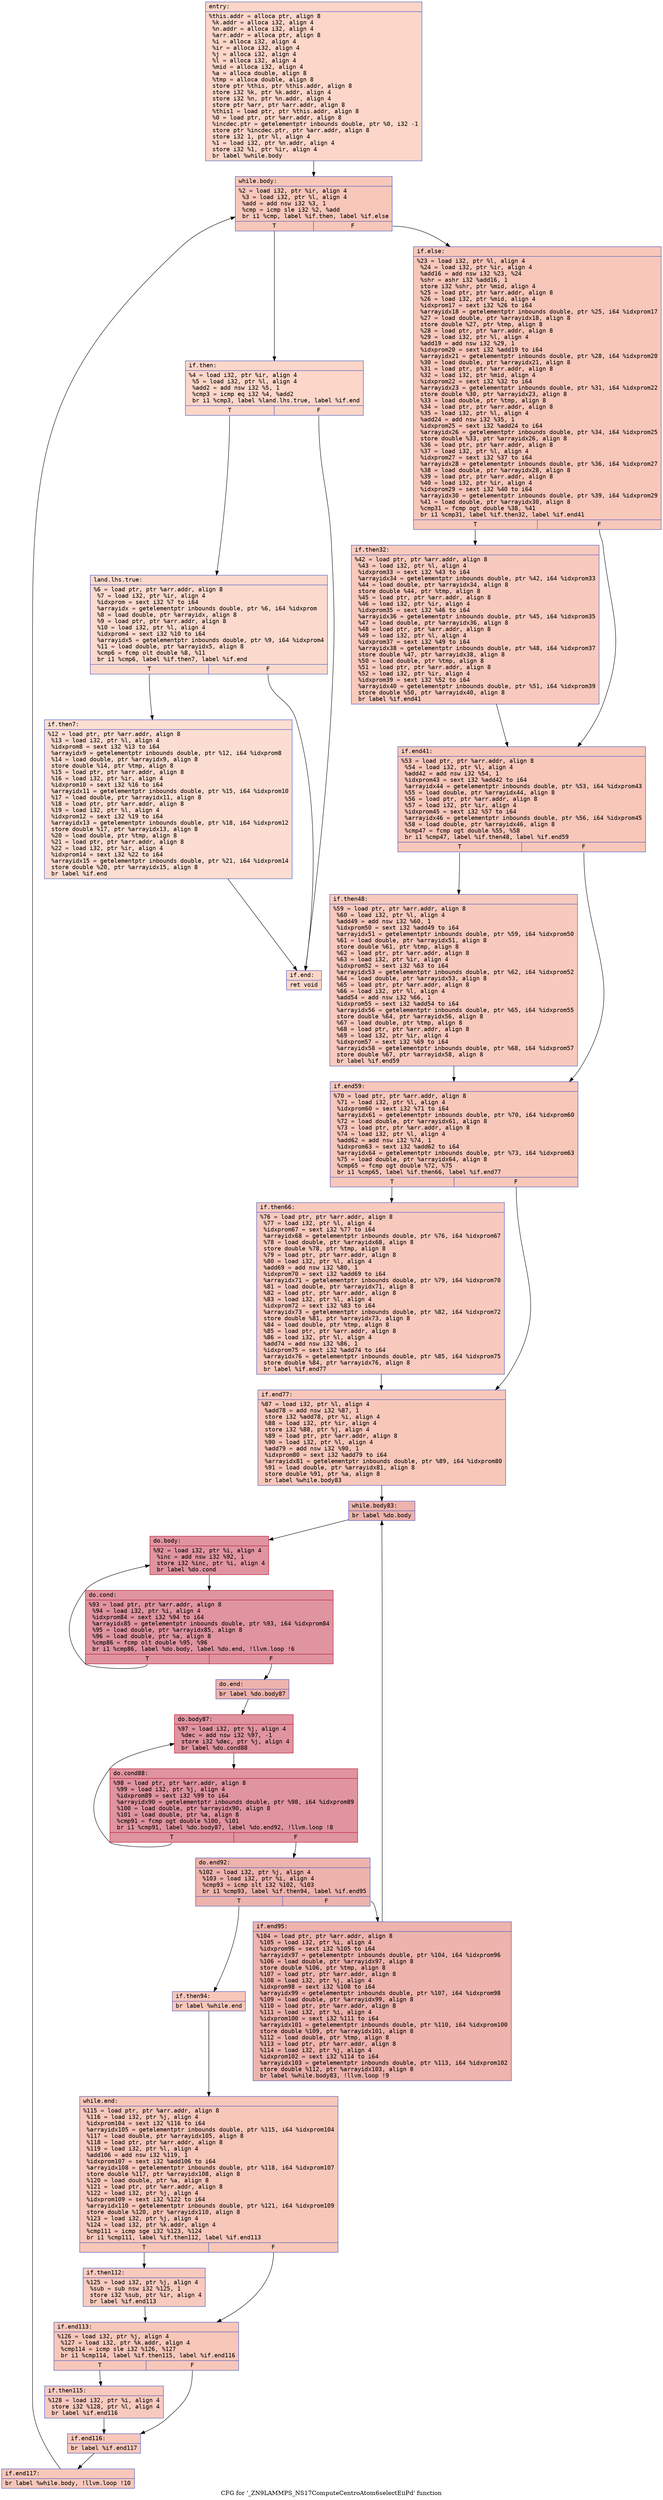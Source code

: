 digraph "CFG for '_ZN9LAMMPS_NS17ComputeCentroAtom6selectEiiPd' function" {
	label="CFG for '_ZN9LAMMPS_NS17ComputeCentroAtom6selectEiiPd' function";

	Node0x555db04f29e0 [shape=record,color="#3d50c3ff", style=filled, fillcolor="#f6a38570" fontname="Courier",label="{entry:\l|  %this.addr = alloca ptr, align 8\l  %k.addr = alloca i32, align 4\l  %n.addr = alloca i32, align 4\l  %arr.addr = alloca ptr, align 8\l  %i = alloca i32, align 4\l  %ir = alloca i32, align 4\l  %j = alloca i32, align 4\l  %l = alloca i32, align 4\l  %mid = alloca i32, align 4\l  %a = alloca double, align 8\l  %tmp = alloca double, align 8\l  store ptr %this, ptr %this.addr, align 8\l  store i32 %k, ptr %k.addr, align 4\l  store i32 %n, ptr %n.addr, align 4\l  store ptr %arr, ptr %arr.addr, align 8\l  %this1 = load ptr, ptr %this.addr, align 8\l  %0 = load ptr, ptr %arr.addr, align 8\l  %incdec.ptr = getelementptr inbounds double, ptr %0, i32 -1\l  store ptr %incdec.ptr, ptr %arr.addr, align 8\l  store i32 1, ptr %l, align 4\l  %1 = load i32, ptr %n.addr, align 4\l  store i32 %1, ptr %ir, align 4\l  br label %while.body\l}"];
	Node0x555db04f29e0 -> Node0x555db04f38f0[tooltip="entry -> while.body\nProbability 100.00%" ];
	Node0x555db04f38f0 [shape=record,color="#3d50c3ff", style=filled, fillcolor="#ec7f6370" fontname="Courier",label="{while.body:\l|  %2 = load i32, ptr %ir, align 4\l  %3 = load i32, ptr %l, align 4\l  %add = add nsw i32 %3, 1\l  %cmp = icmp sle i32 %2, %add\l  br i1 %cmp, label %if.then, label %if.else\l|{<s0>T|<s1>F}}"];
	Node0x555db04f38f0:s0 -> Node0x555db04f3c40[tooltip="while.body -> if.then\nProbability 3.12%" ];
	Node0x555db04f38f0:s1 -> Node0x555db04f3cb0[tooltip="while.body -> if.else\nProbability 96.88%" ];
	Node0x555db04f3c40 [shape=record,color="#3d50c3ff", style=filled, fillcolor="#f6a38570" fontname="Courier",label="{if.then:\l|  %4 = load i32, ptr %ir, align 4\l  %5 = load i32, ptr %l, align 4\l  %add2 = add nsw i32 %5, 1\l  %cmp3 = icmp eq i32 %4, %add2\l  br i1 %cmp3, label %land.lhs.true, label %if.end\l|{<s0>T|<s1>F}}"];
	Node0x555db04f3c40:s0 -> Node0x555db04f2ea0[tooltip="if.then -> land.lhs.true\nProbability 50.00%" ];
	Node0x555db04f3c40:s1 -> Node0x555db04f2f20[tooltip="if.then -> if.end\nProbability 50.00%" ];
	Node0x555db04f2ea0 [shape=record,color="#3d50c3ff", style=filled, fillcolor="#f7ac8e70" fontname="Courier",label="{land.lhs.true:\l|  %6 = load ptr, ptr %arr.addr, align 8\l  %7 = load i32, ptr %ir, align 4\l  %idxprom = sext i32 %7 to i64\l  %arrayidx = getelementptr inbounds double, ptr %6, i64 %idxprom\l  %8 = load double, ptr %arrayidx, align 8\l  %9 = load ptr, ptr %arr.addr, align 8\l  %10 = load i32, ptr %l, align 4\l  %idxprom4 = sext i32 %10 to i64\l  %arrayidx5 = getelementptr inbounds double, ptr %9, i64 %idxprom4\l  %11 = load double, ptr %arrayidx5, align 8\l  %cmp6 = fcmp olt double %8, %11\l  br i1 %cmp6, label %if.then7, label %if.end\l|{<s0>T|<s1>F}}"];
	Node0x555db04f2ea0:s0 -> Node0x555db04f49d0[tooltip="land.lhs.true -> if.then7\nProbability 50.00%" ];
	Node0x555db04f2ea0:s1 -> Node0x555db04f2f20[tooltip="land.lhs.true -> if.end\nProbability 50.00%" ];
	Node0x555db04f49d0 [shape=record,color="#3d50c3ff", style=filled, fillcolor="#f7b39670" fontname="Courier",label="{if.then7:\l|  %12 = load ptr, ptr %arr.addr, align 8\l  %13 = load i32, ptr %l, align 4\l  %idxprom8 = sext i32 %13 to i64\l  %arrayidx9 = getelementptr inbounds double, ptr %12, i64 %idxprom8\l  %14 = load double, ptr %arrayidx9, align 8\l  store double %14, ptr %tmp, align 8\l  %15 = load ptr, ptr %arr.addr, align 8\l  %16 = load i32, ptr %ir, align 4\l  %idxprom10 = sext i32 %16 to i64\l  %arrayidx11 = getelementptr inbounds double, ptr %15, i64 %idxprom10\l  %17 = load double, ptr %arrayidx11, align 8\l  %18 = load ptr, ptr %arr.addr, align 8\l  %19 = load i32, ptr %l, align 4\l  %idxprom12 = sext i32 %19 to i64\l  %arrayidx13 = getelementptr inbounds double, ptr %18, i64 %idxprom12\l  store double %17, ptr %arrayidx13, align 8\l  %20 = load double, ptr %tmp, align 8\l  %21 = load ptr, ptr %arr.addr, align 8\l  %22 = load i32, ptr %ir, align 4\l  %idxprom14 = sext i32 %22 to i64\l  %arrayidx15 = getelementptr inbounds double, ptr %21, i64 %idxprom14\l  store double %20, ptr %arrayidx15, align 8\l  br label %if.end\l}"];
	Node0x555db04f49d0 -> Node0x555db04f2f20[tooltip="if.then7 -> if.end\nProbability 100.00%" ];
	Node0x555db04f2f20 [shape=record,color="#3d50c3ff", style=filled, fillcolor="#f6a38570" fontname="Courier",label="{if.end:\l|  ret void\l}"];
	Node0x555db04f3cb0 [shape=record,color="#3d50c3ff", style=filled, fillcolor="#ec7f6370" fontname="Courier",label="{if.else:\l|  %23 = load i32, ptr %l, align 4\l  %24 = load i32, ptr %ir, align 4\l  %add16 = add nsw i32 %23, %24\l  %shr = ashr i32 %add16, 1\l  store i32 %shr, ptr %mid, align 4\l  %25 = load ptr, ptr %arr.addr, align 8\l  %26 = load i32, ptr %mid, align 4\l  %idxprom17 = sext i32 %26 to i64\l  %arrayidx18 = getelementptr inbounds double, ptr %25, i64 %idxprom17\l  %27 = load double, ptr %arrayidx18, align 8\l  store double %27, ptr %tmp, align 8\l  %28 = load ptr, ptr %arr.addr, align 8\l  %29 = load i32, ptr %l, align 4\l  %add19 = add nsw i32 %29, 1\l  %idxprom20 = sext i32 %add19 to i64\l  %arrayidx21 = getelementptr inbounds double, ptr %28, i64 %idxprom20\l  %30 = load double, ptr %arrayidx21, align 8\l  %31 = load ptr, ptr %arr.addr, align 8\l  %32 = load i32, ptr %mid, align 4\l  %idxprom22 = sext i32 %32 to i64\l  %arrayidx23 = getelementptr inbounds double, ptr %31, i64 %idxprom22\l  store double %30, ptr %arrayidx23, align 8\l  %33 = load double, ptr %tmp, align 8\l  %34 = load ptr, ptr %arr.addr, align 8\l  %35 = load i32, ptr %l, align 4\l  %add24 = add nsw i32 %35, 1\l  %idxprom25 = sext i32 %add24 to i64\l  %arrayidx26 = getelementptr inbounds double, ptr %34, i64 %idxprom25\l  store double %33, ptr %arrayidx26, align 8\l  %36 = load ptr, ptr %arr.addr, align 8\l  %37 = load i32, ptr %l, align 4\l  %idxprom27 = sext i32 %37 to i64\l  %arrayidx28 = getelementptr inbounds double, ptr %36, i64 %idxprom27\l  %38 = load double, ptr %arrayidx28, align 8\l  %39 = load ptr, ptr %arr.addr, align 8\l  %40 = load i32, ptr %ir, align 4\l  %idxprom29 = sext i32 %40 to i64\l  %arrayidx30 = getelementptr inbounds double, ptr %39, i64 %idxprom29\l  %41 = load double, ptr %arrayidx30, align 8\l  %cmp31 = fcmp ogt double %38, %41\l  br i1 %cmp31, label %if.then32, label %if.end41\l|{<s0>T|<s1>F}}"];
	Node0x555db04f3cb0:s0 -> Node0x555db04f72c0[tooltip="if.else -> if.then32\nProbability 50.00%" ];
	Node0x555db04f3cb0:s1 -> Node0x555db04f7310[tooltip="if.else -> if.end41\nProbability 50.00%" ];
	Node0x555db04f72c0 [shape=record,color="#3d50c3ff", style=filled, fillcolor="#ef886b70" fontname="Courier",label="{if.then32:\l|  %42 = load ptr, ptr %arr.addr, align 8\l  %43 = load i32, ptr %l, align 4\l  %idxprom33 = sext i32 %43 to i64\l  %arrayidx34 = getelementptr inbounds double, ptr %42, i64 %idxprom33\l  %44 = load double, ptr %arrayidx34, align 8\l  store double %44, ptr %tmp, align 8\l  %45 = load ptr, ptr %arr.addr, align 8\l  %46 = load i32, ptr %ir, align 4\l  %idxprom35 = sext i32 %46 to i64\l  %arrayidx36 = getelementptr inbounds double, ptr %45, i64 %idxprom35\l  %47 = load double, ptr %arrayidx36, align 8\l  %48 = load ptr, ptr %arr.addr, align 8\l  %49 = load i32, ptr %l, align 4\l  %idxprom37 = sext i32 %49 to i64\l  %arrayidx38 = getelementptr inbounds double, ptr %48, i64 %idxprom37\l  store double %47, ptr %arrayidx38, align 8\l  %50 = load double, ptr %tmp, align 8\l  %51 = load ptr, ptr %arr.addr, align 8\l  %52 = load i32, ptr %ir, align 4\l  %idxprom39 = sext i32 %52 to i64\l  %arrayidx40 = getelementptr inbounds double, ptr %51, i64 %idxprom39\l  store double %50, ptr %arrayidx40, align 8\l  br label %if.end41\l}"];
	Node0x555db04f72c0 -> Node0x555db04f7310[tooltip="if.then32 -> if.end41\nProbability 100.00%" ];
	Node0x555db04f7310 [shape=record,color="#3d50c3ff", style=filled, fillcolor="#ec7f6370" fontname="Courier",label="{if.end41:\l|  %53 = load ptr, ptr %arr.addr, align 8\l  %54 = load i32, ptr %l, align 4\l  %add42 = add nsw i32 %54, 1\l  %idxprom43 = sext i32 %add42 to i64\l  %arrayidx44 = getelementptr inbounds double, ptr %53, i64 %idxprom43\l  %55 = load double, ptr %arrayidx44, align 8\l  %56 = load ptr, ptr %arr.addr, align 8\l  %57 = load i32, ptr %ir, align 4\l  %idxprom45 = sext i32 %57 to i64\l  %arrayidx46 = getelementptr inbounds double, ptr %56, i64 %idxprom45\l  %58 = load double, ptr %arrayidx46, align 8\l  %cmp47 = fcmp ogt double %55, %58\l  br i1 %cmp47, label %if.then48, label %if.end59\l|{<s0>T|<s1>F}}"];
	Node0x555db04f7310:s0 -> Node0x555db04f9120[tooltip="if.end41 -> if.then48\nProbability 50.00%" ];
	Node0x555db04f7310:s1 -> Node0x555db04f91a0[tooltip="if.end41 -> if.end59\nProbability 50.00%" ];
	Node0x555db04f9120 [shape=record,color="#3d50c3ff", style=filled, fillcolor="#ef886b70" fontname="Courier",label="{if.then48:\l|  %59 = load ptr, ptr %arr.addr, align 8\l  %60 = load i32, ptr %l, align 4\l  %add49 = add nsw i32 %60, 1\l  %idxprom50 = sext i32 %add49 to i64\l  %arrayidx51 = getelementptr inbounds double, ptr %59, i64 %idxprom50\l  %61 = load double, ptr %arrayidx51, align 8\l  store double %61, ptr %tmp, align 8\l  %62 = load ptr, ptr %arr.addr, align 8\l  %63 = load i32, ptr %ir, align 4\l  %idxprom52 = sext i32 %63 to i64\l  %arrayidx53 = getelementptr inbounds double, ptr %62, i64 %idxprom52\l  %64 = load double, ptr %arrayidx53, align 8\l  %65 = load ptr, ptr %arr.addr, align 8\l  %66 = load i32, ptr %l, align 4\l  %add54 = add nsw i32 %66, 1\l  %idxprom55 = sext i32 %add54 to i64\l  %arrayidx56 = getelementptr inbounds double, ptr %65, i64 %idxprom55\l  store double %64, ptr %arrayidx56, align 8\l  %67 = load double, ptr %tmp, align 8\l  %68 = load ptr, ptr %arr.addr, align 8\l  %69 = load i32, ptr %ir, align 4\l  %idxprom57 = sext i32 %69 to i64\l  %arrayidx58 = getelementptr inbounds double, ptr %68, i64 %idxprom57\l  store double %67, ptr %arrayidx58, align 8\l  br label %if.end59\l}"];
	Node0x555db04f9120 -> Node0x555db04f91a0[tooltip="if.then48 -> if.end59\nProbability 100.00%" ];
	Node0x555db04f91a0 [shape=record,color="#3d50c3ff", style=filled, fillcolor="#ec7f6370" fontname="Courier",label="{if.end59:\l|  %70 = load ptr, ptr %arr.addr, align 8\l  %71 = load i32, ptr %l, align 4\l  %idxprom60 = sext i32 %71 to i64\l  %arrayidx61 = getelementptr inbounds double, ptr %70, i64 %idxprom60\l  %72 = load double, ptr %arrayidx61, align 8\l  %73 = load ptr, ptr %arr.addr, align 8\l  %74 = load i32, ptr %l, align 4\l  %add62 = add nsw i32 %74, 1\l  %idxprom63 = sext i32 %add62 to i64\l  %arrayidx64 = getelementptr inbounds double, ptr %73, i64 %idxprom63\l  %75 = load double, ptr %arrayidx64, align 8\l  %cmp65 = fcmp ogt double %72, %75\l  br i1 %cmp65, label %if.then66, label %if.end77\l|{<s0>T|<s1>F}}"];
	Node0x555db04f91a0:s0 -> Node0x555db04fa900[tooltip="if.end59 -> if.then66\nProbability 50.00%" ];
	Node0x555db04f91a0:s1 -> Node0x555db04fa980[tooltip="if.end59 -> if.end77\nProbability 50.00%" ];
	Node0x555db04fa900 [shape=record,color="#3d50c3ff", style=filled, fillcolor="#ef886b70" fontname="Courier",label="{if.then66:\l|  %76 = load ptr, ptr %arr.addr, align 8\l  %77 = load i32, ptr %l, align 4\l  %idxprom67 = sext i32 %77 to i64\l  %arrayidx68 = getelementptr inbounds double, ptr %76, i64 %idxprom67\l  %78 = load double, ptr %arrayidx68, align 8\l  store double %78, ptr %tmp, align 8\l  %79 = load ptr, ptr %arr.addr, align 8\l  %80 = load i32, ptr %l, align 4\l  %add69 = add nsw i32 %80, 1\l  %idxprom70 = sext i32 %add69 to i64\l  %arrayidx71 = getelementptr inbounds double, ptr %79, i64 %idxprom70\l  %81 = load double, ptr %arrayidx71, align 8\l  %82 = load ptr, ptr %arr.addr, align 8\l  %83 = load i32, ptr %l, align 4\l  %idxprom72 = sext i32 %83 to i64\l  %arrayidx73 = getelementptr inbounds double, ptr %82, i64 %idxprom72\l  store double %81, ptr %arrayidx73, align 8\l  %84 = load double, ptr %tmp, align 8\l  %85 = load ptr, ptr %arr.addr, align 8\l  %86 = load i32, ptr %l, align 4\l  %add74 = add nsw i32 %86, 1\l  %idxprom75 = sext i32 %add74 to i64\l  %arrayidx76 = getelementptr inbounds double, ptr %85, i64 %idxprom75\l  store double %84, ptr %arrayidx76, align 8\l  br label %if.end77\l}"];
	Node0x555db04fa900 -> Node0x555db04fa980[tooltip="if.then66 -> if.end77\nProbability 100.00%" ];
	Node0x555db04fa980 [shape=record,color="#3d50c3ff", style=filled, fillcolor="#ec7f6370" fontname="Courier",label="{if.end77:\l|  %87 = load i32, ptr %l, align 4\l  %add78 = add nsw i32 %87, 1\l  store i32 %add78, ptr %i, align 4\l  %88 = load i32, ptr %ir, align 4\l  store i32 %88, ptr %j, align 4\l  %89 = load ptr, ptr %arr.addr, align 8\l  %90 = load i32, ptr %l, align 4\l  %add79 = add nsw i32 %90, 1\l  %idxprom80 = sext i32 %add79 to i64\l  %arrayidx81 = getelementptr inbounds double, ptr %89, i64 %idxprom80\l  %91 = load double, ptr %arrayidx81, align 8\l  store double %91, ptr %a, align 8\l  br label %while.body83\l}"];
	Node0x555db04fa980 -> Node0x555db04fc6d0[tooltip="if.end77 -> while.body83\nProbability 100.00%" ];
	Node0x555db04fc6d0 [shape=record,color="#3d50c3ff", style=filled, fillcolor="#d6524470" fontname="Courier",label="{while.body83:\l|  br label %do.body\l}"];
	Node0x555db04fc6d0 -> Node0x555db04fc7c0[tooltip="while.body83 -> do.body\nProbability 100.00%" ];
	Node0x555db04fc7c0 [shape=record,color="#b70d28ff", style=filled, fillcolor="#b70d2870" fontname="Courier",label="{do.body:\l|  %92 = load i32, ptr %i, align 4\l  %inc = add nsw i32 %92, 1\l  store i32 %inc, ptr %i, align 4\l  br label %do.cond\l}"];
	Node0x555db04fc7c0 -> Node0x555db04fca70[tooltip="do.body -> do.cond\nProbability 100.00%" ];
	Node0x555db04fca70 [shape=record,color="#b70d28ff", style=filled, fillcolor="#b70d2870" fontname="Courier",label="{do.cond:\l|  %93 = load ptr, ptr %arr.addr, align 8\l  %94 = load i32, ptr %i, align 4\l  %idxprom84 = sext i32 %94 to i64\l  %arrayidx85 = getelementptr inbounds double, ptr %93, i64 %idxprom84\l  %95 = load double, ptr %arrayidx85, align 8\l  %96 = load double, ptr %a, align 8\l  %cmp86 = fcmp olt double %95, %96\l  br i1 %cmp86, label %do.body, label %do.end, !llvm.loop !6\l|{<s0>T|<s1>F}}"];
	Node0x555db04fca70:s0 -> Node0x555db04fc7c0[tooltip="do.cond -> do.body\nProbability 96.88%" ];
	Node0x555db04fca70:s1 -> Node0x555db04f7bf0[tooltip="do.cond -> do.end\nProbability 3.12%" ];
	Node0x555db04f7bf0 [shape=record,color="#3d50c3ff", style=filled, fillcolor="#d6524470" fontname="Courier",label="{do.end:\l|  br label %do.body87\l}"];
	Node0x555db04f7bf0 -> Node0x555db04f7de0[tooltip="do.end -> do.body87\nProbability 100.00%" ];
	Node0x555db04f7de0 [shape=record,color="#b70d28ff", style=filled, fillcolor="#b70d2870" fontname="Courier",label="{do.body87:\l|  %97 = load i32, ptr %j, align 4\l  %dec = add nsw i32 %97, -1\l  store i32 %dec, ptr %j, align 4\l  br label %do.cond88\l}"];
	Node0x555db04f7de0 -> Node0x555db04f80a0[tooltip="do.body87 -> do.cond88\nProbability 100.00%" ];
	Node0x555db04f80a0 [shape=record,color="#b70d28ff", style=filled, fillcolor="#b70d2870" fontname="Courier",label="{do.cond88:\l|  %98 = load ptr, ptr %arr.addr, align 8\l  %99 = load i32, ptr %j, align 4\l  %idxprom89 = sext i32 %99 to i64\l  %arrayidx90 = getelementptr inbounds double, ptr %98, i64 %idxprom89\l  %100 = load double, ptr %arrayidx90, align 8\l  %101 = load double, ptr %a, align 8\l  %cmp91 = fcmp ogt double %100, %101\l  br i1 %cmp91, label %do.body87, label %do.end92, !llvm.loop !8\l|{<s0>T|<s1>F}}"];
	Node0x555db04f80a0:s0 -> Node0x555db04f7de0[tooltip="do.cond88 -> do.body87\nProbability 96.88%" ];
	Node0x555db04f80a0:s1 -> Node0x555db04fe140[tooltip="do.cond88 -> do.end92\nProbability 3.12%" ];
	Node0x555db04fe140 [shape=record,color="#3d50c3ff", style=filled, fillcolor="#d6524470" fontname="Courier",label="{do.end92:\l|  %102 = load i32, ptr %j, align 4\l  %103 = load i32, ptr %i, align 4\l  %cmp93 = icmp slt i32 %102, %103\l  br i1 %cmp93, label %if.then94, label %if.end95\l|{<s0>T|<s1>F}}"];
	Node0x555db04fe140:s0 -> Node0x555db04fe570[tooltip="do.end92 -> if.then94\nProbability 3.12%" ];
	Node0x555db04fe140:s1 -> Node0x555db04fe5f0[tooltip="do.end92 -> if.end95\nProbability 96.88%" ];
	Node0x555db04fe570 [shape=record,color="#3d50c3ff", style=filled, fillcolor="#ec7f6370" fontname="Courier",label="{if.then94:\l|  br label %while.end\l}"];
	Node0x555db04fe570 -> Node0x555db04fe720[tooltip="if.then94 -> while.end\nProbability 100.00%" ];
	Node0x555db04fe5f0 [shape=record,color="#3d50c3ff", style=filled, fillcolor="#d6524470" fontname="Courier",label="{if.end95:\l|  %104 = load ptr, ptr %arr.addr, align 8\l  %105 = load i32, ptr %i, align 4\l  %idxprom96 = sext i32 %105 to i64\l  %arrayidx97 = getelementptr inbounds double, ptr %104, i64 %idxprom96\l  %106 = load double, ptr %arrayidx97, align 8\l  store double %106, ptr %tmp, align 8\l  %107 = load ptr, ptr %arr.addr, align 8\l  %108 = load i32, ptr %j, align 4\l  %idxprom98 = sext i32 %108 to i64\l  %arrayidx99 = getelementptr inbounds double, ptr %107, i64 %idxprom98\l  %109 = load double, ptr %arrayidx99, align 8\l  %110 = load ptr, ptr %arr.addr, align 8\l  %111 = load i32, ptr %i, align 4\l  %idxprom100 = sext i32 %111 to i64\l  %arrayidx101 = getelementptr inbounds double, ptr %110, i64 %idxprom100\l  store double %109, ptr %arrayidx101, align 8\l  %112 = load double, ptr %tmp, align 8\l  %113 = load ptr, ptr %arr.addr, align 8\l  %114 = load i32, ptr %j, align 4\l  %idxprom102 = sext i32 %114 to i64\l  %arrayidx103 = getelementptr inbounds double, ptr %113, i64 %idxprom102\l  store double %112, ptr %arrayidx103, align 8\l  br label %while.body83, !llvm.loop !9\l}"];
	Node0x555db04fe5f0 -> Node0x555db04fc6d0[tooltip="if.end95 -> while.body83\nProbability 100.00%" ];
	Node0x555db04fe720 [shape=record,color="#3d50c3ff", style=filled, fillcolor="#ec7f6370" fontname="Courier",label="{while.end:\l|  %115 = load ptr, ptr %arr.addr, align 8\l  %116 = load i32, ptr %j, align 4\l  %idxprom104 = sext i32 %116 to i64\l  %arrayidx105 = getelementptr inbounds double, ptr %115, i64 %idxprom104\l  %117 = load double, ptr %arrayidx105, align 8\l  %118 = load ptr, ptr %arr.addr, align 8\l  %119 = load i32, ptr %l, align 4\l  %add106 = add nsw i32 %119, 1\l  %idxprom107 = sext i32 %add106 to i64\l  %arrayidx108 = getelementptr inbounds double, ptr %118, i64 %idxprom107\l  store double %117, ptr %arrayidx108, align 8\l  %120 = load double, ptr %a, align 8\l  %121 = load ptr, ptr %arr.addr, align 8\l  %122 = load i32, ptr %j, align 4\l  %idxprom109 = sext i32 %122 to i64\l  %arrayidx110 = getelementptr inbounds double, ptr %121, i64 %idxprom109\l  store double %120, ptr %arrayidx110, align 8\l  %123 = load i32, ptr %j, align 4\l  %124 = load i32, ptr %k.addr, align 4\l  %cmp111 = icmp sge i32 %123, %124\l  br i1 %cmp111, label %if.then112, label %if.end113\l|{<s0>T|<s1>F}}"];
	Node0x555db04fe720:s0 -> Node0x555db05002e0[tooltip="while.end -> if.then112\nProbability 50.00%" ];
	Node0x555db04fe720:s1 -> Node0x555db0500360[tooltip="while.end -> if.end113\nProbability 50.00%" ];
	Node0x555db05002e0 [shape=record,color="#3d50c3ff", style=filled, fillcolor="#ef886b70" fontname="Courier",label="{if.then112:\l|  %125 = load i32, ptr %j, align 4\l  %sub = sub nsw i32 %125, 1\l  store i32 %sub, ptr %ir, align 4\l  br label %if.end113\l}"];
	Node0x555db05002e0 -> Node0x555db0500360[tooltip="if.then112 -> if.end113\nProbability 100.00%" ];
	Node0x555db0500360 [shape=record,color="#3d50c3ff", style=filled, fillcolor="#ec7f6370" fontname="Courier",label="{if.end113:\l|  %126 = load i32, ptr %j, align 4\l  %127 = load i32, ptr %k.addr, align 4\l  %cmp114 = icmp sle i32 %126, %127\l  br i1 %cmp114, label %if.then115, label %if.end116\l|{<s0>T|<s1>F}}"];
	Node0x555db0500360:s0 -> Node0x555db0500880[tooltip="if.end113 -> if.then115\nProbability 50.00%" ];
	Node0x555db0500360:s1 -> Node0x555db0500900[tooltip="if.end113 -> if.end116\nProbability 50.00%" ];
	Node0x555db0500880 [shape=record,color="#3d50c3ff", style=filled, fillcolor="#ef886b70" fontname="Courier",label="{if.then115:\l|  %128 = load i32, ptr %i, align 4\l  store i32 %128, ptr %l, align 4\l  br label %if.end116\l}"];
	Node0x555db0500880 -> Node0x555db0500900[tooltip="if.then115 -> if.end116\nProbability 100.00%" ];
	Node0x555db0500900 [shape=record,color="#3d50c3ff", style=filled, fillcolor="#ec7f6370" fontname="Courier",label="{if.end116:\l|  br label %if.end117\l}"];
	Node0x555db0500900 -> Node0x555db0500bc0[tooltip="if.end116 -> if.end117\nProbability 100.00%" ];
	Node0x555db0500bc0 [shape=record,color="#3d50c3ff", style=filled, fillcolor="#ec7f6370" fontname="Courier",label="{if.end117:\l|  br label %while.body, !llvm.loop !10\l}"];
	Node0x555db0500bc0 -> Node0x555db04f38f0[tooltip="if.end117 -> while.body\nProbability 100.00%" ];
}
